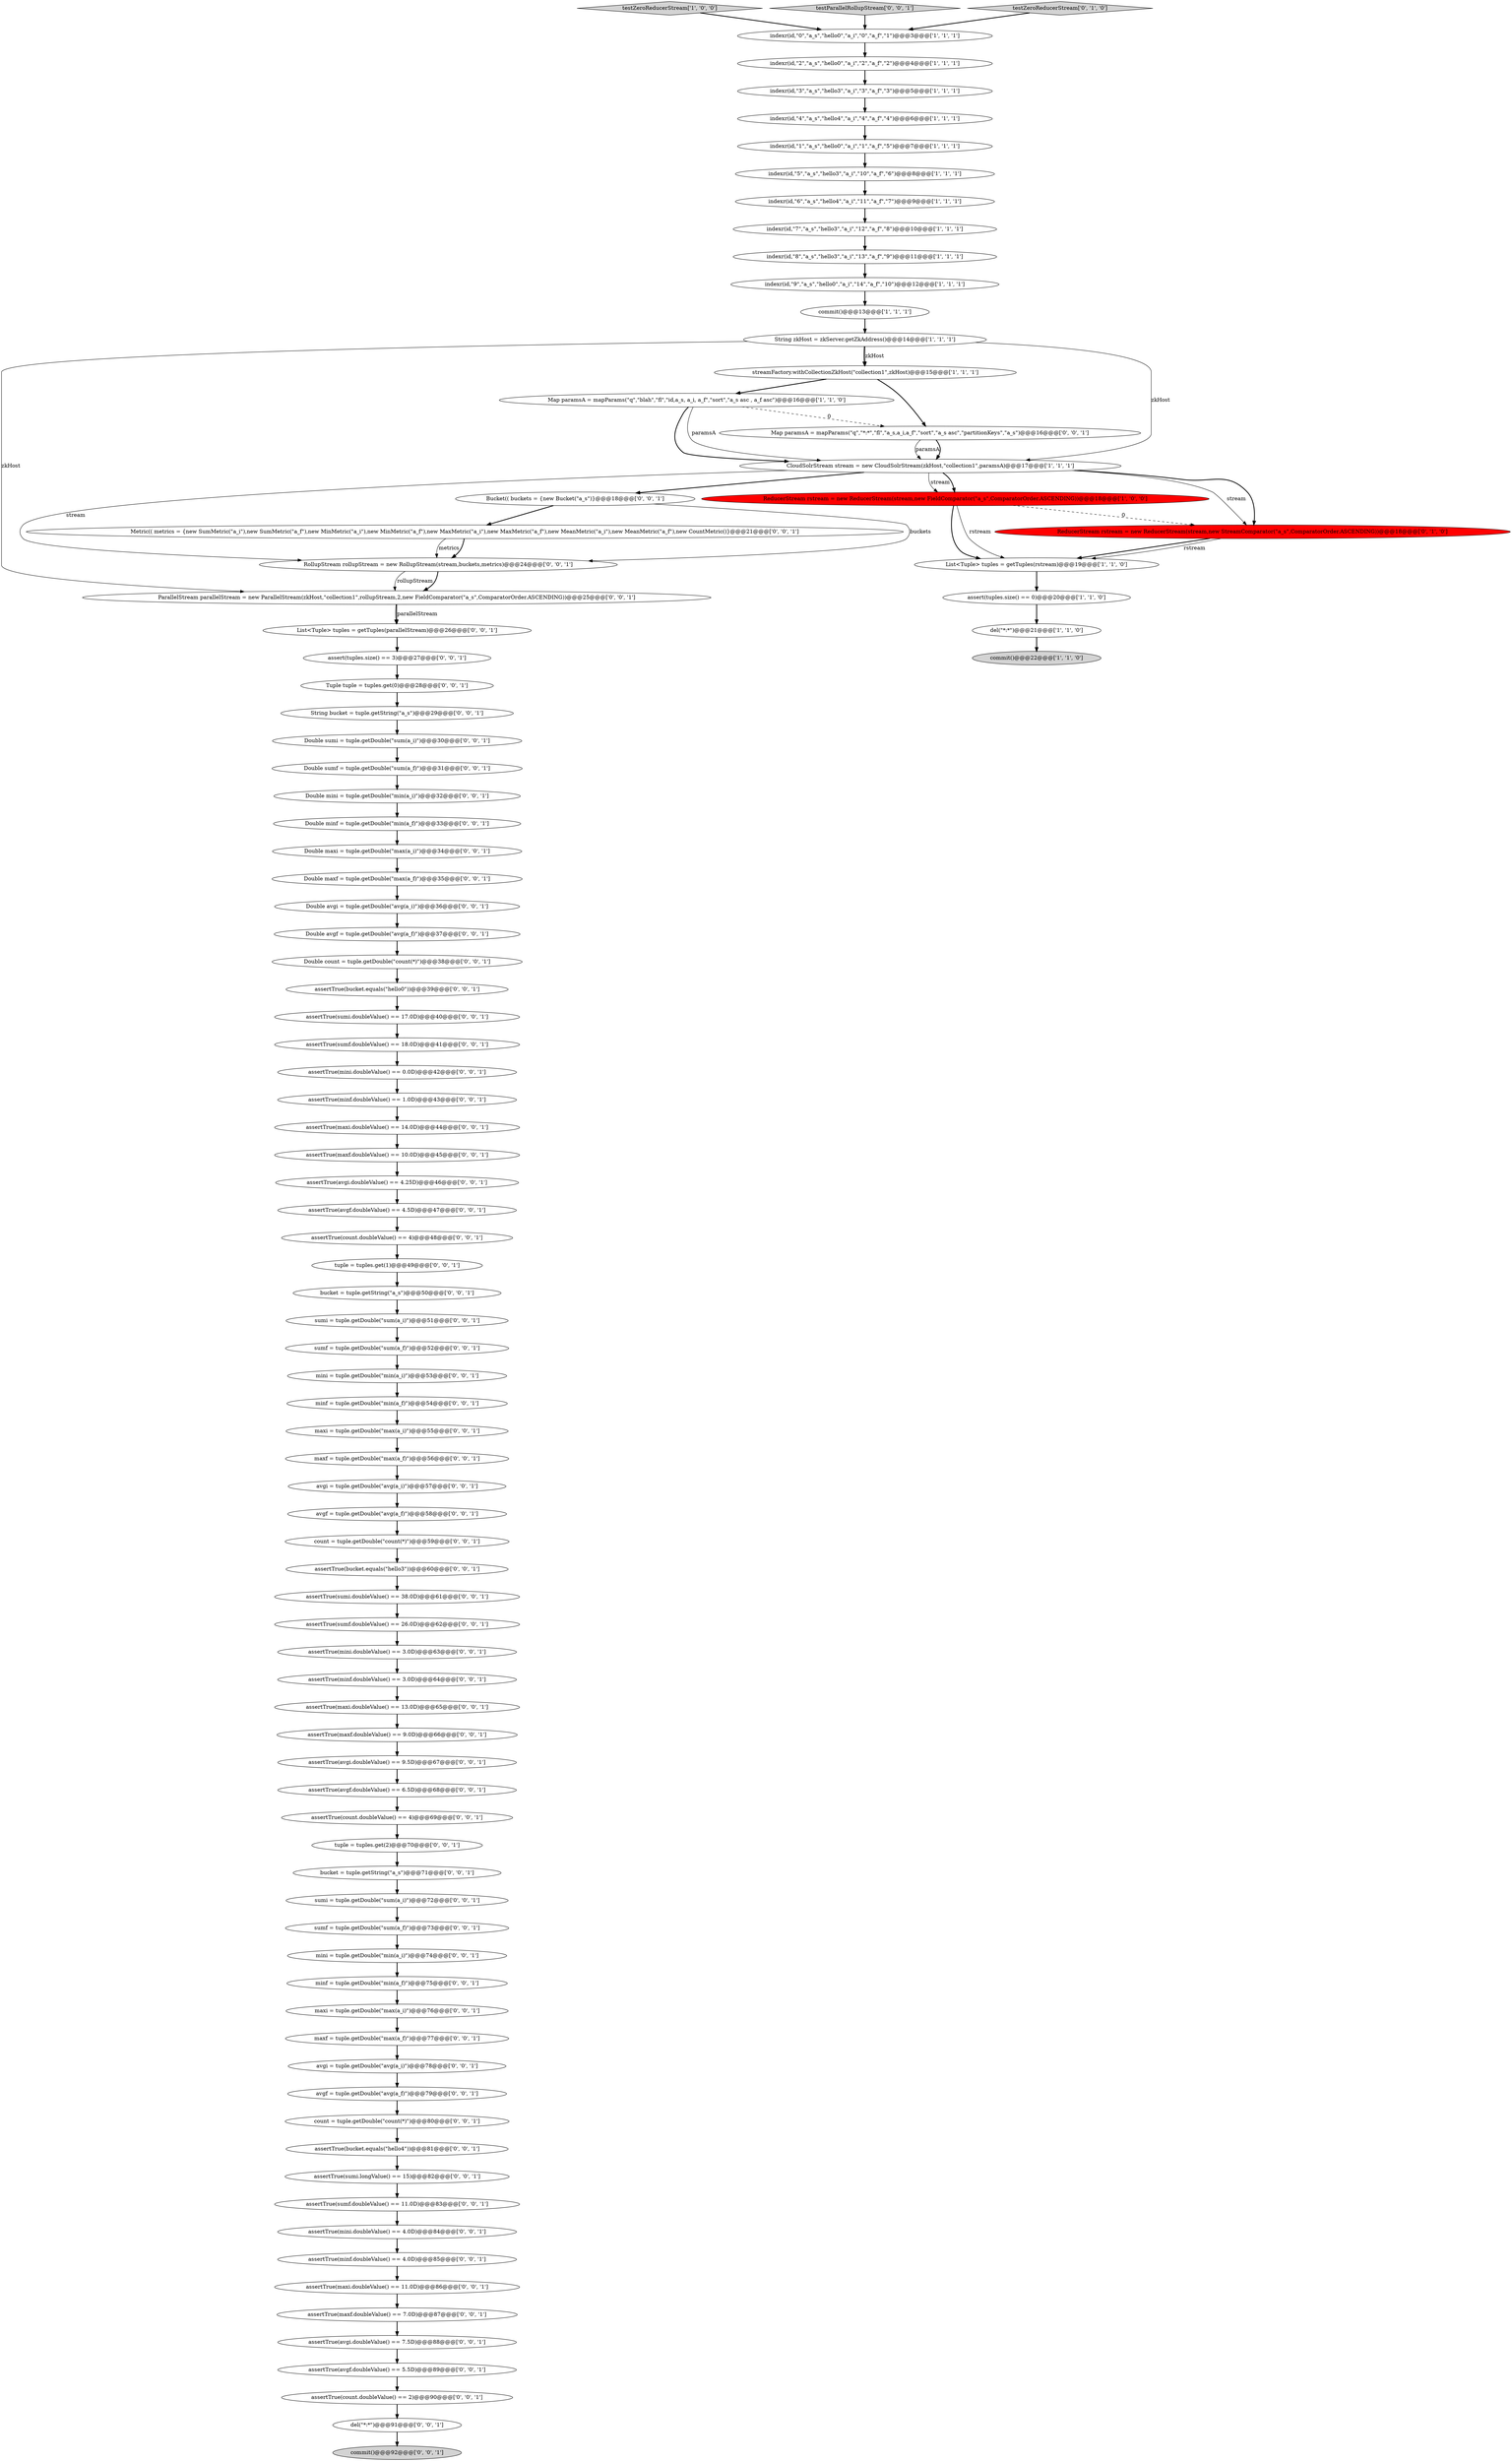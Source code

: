 digraph {
50 [style = filled, label = "Double maxi = tuple.getDouble(\"max(a_i)\")@@@34@@@['0', '0', '1']", fillcolor = white, shape = ellipse image = "AAA0AAABBB3BBB"];
33 [style = filled, label = "String bucket = tuple.getString(\"a_s\")@@@29@@@['0', '0', '1']", fillcolor = white, shape = ellipse image = "AAA0AAABBB3BBB"];
47 [style = filled, label = "tuple = tuples.get(2)@@@70@@@['0', '0', '1']", fillcolor = white, shape = ellipse image = "AAA0AAABBB3BBB"];
1 [style = filled, label = "commit()@@@13@@@['1', '1', '1']", fillcolor = white, shape = ellipse image = "AAA0AAABBB1BBB"];
66 [style = filled, label = "ParallelStream parallelStream = new ParallelStream(zkHost,\"collection1\",rollupStream,2,new FieldComparator(\"a_s\",ComparatorOrder.ASCENDING))@@@25@@@['0', '0', '1']", fillcolor = white, shape = ellipse image = "AAA0AAABBB3BBB"];
26 [style = filled, label = "assertTrue(maxi.doubleValue() == 11.0D)@@@86@@@['0', '0', '1']", fillcolor = white, shape = ellipse image = "AAA0AAABBB3BBB"];
87 [style = filled, label = "commit()@@@92@@@['0', '0', '1']", fillcolor = lightgray, shape = ellipse image = "AAA0AAABBB3BBB"];
45 [style = filled, label = "maxf = tuple.getDouble(\"max(a_f)\")@@@56@@@['0', '0', '1']", fillcolor = white, shape = ellipse image = "AAA0AAABBB3BBB"];
20 [style = filled, label = "indexr(id,\"3\",\"a_s\",\"hello3\",\"a_i\",\"3\",\"a_f\",\"3\")@@@5@@@['1', '1', '1']", fillcolor = white, shape = ellipse image = "AAA0AAABBB1BBB"];
61 [style = filled, label = "maxi = tuple.getDouble(\"max(a_i)\")@@@76@@@['0', '0', '1']", fillcolor = white, shape = ellipse image = "AAA0AAABBB3BBB"];
13 [style = filled, label = "streamFactory.withCollectionZkHost(\"collection1\",zkHost)@@@15@@@['1', '1', '1']", fillcolor = white, shape = ellipse image = "AAA0AAABBB1BBB"];
11 [style = filled, label = "Map paramsA = mapParams(\"q\",\"blah\",\"fl\",\"id,a_s, a_i, a_f\",\"sort\",\"a_s asc , a_f asc\")@@@16@@@['1', '1', '0']", fillcolor = white, shape = ellipse image = "AAA0AAABBB1BBB"];
24 [style = filled, label = "assertTrue(minf.doubleValue() == 4.0D)@@@85@@@['0', '0', '1']", fillcolor = white, shape = ellipse image = "AAA0AAABBB3BBB"];
63 [style = filled, label = "sumf = tuple.getDouble(\"sum(a_f)\")@@@73@@@['0', '0', '1']", fillcolor = white, shape = ellipse image = "AAA0AAABBB3BBB"];
68 [style = filled, label = "Double mini = tuple.getDouble(\"min(a_i)\")@@@32@@@['0', '0', '1']", fillcolor = white, shape = ellipse image = "AAA0AAABBB3BBB"];
39 [style = filled, label = "Double count = tuple.getDouble(\"count(*)\")@@@38@@@['0', '0', '1']", fillcolor = white, shape = ellipse image = "AAA0AAABBB3BBB"];
83 [style = filled, label = "assertTrue(minf.doubleValue() == 3.0D)@@@64@@@['0', '0', '1']", fillcolor = white, shape = ellipse image = "AAA0AAABBB3BBB"];
41 [style = filled, label = "avgf = tuple.getDouble(\"avg(a_f)\")@@@58@@@['0', '0', '1']", fillcolor = white, shape = ellipse image = "AAA0AAABBB3BBB"];
74 [style = filled, label = "bucket = tuple.getString(\"a_s\")@@@71@@@['0', '0', '1']", fillcolor = white, shape = ellipse image = "AAA0AAABBB3BBB"];
18 [style = filled, label = "indexr(id,\"5\",\"a_s\",\"hello3\",\"a_i\",\"10\",\"a_f\",\"6\")@@@8@@@['1', '1', '1']", fillcolor = white, shape = ellipse image = "AAA0AAABBB1BBB"];
37 [style = filled, label = "assertTrue(maxi.doubleValue() == 13.0D)@@@65@@@['0', '0', '1']", fillcolor = white, shape = ellipse image = "AAA0AAABBB3BBB"];
8 [style = filled, label = "List<Tuple> tuples = getTuples(rstream)@@@19@@@['1', '1', '0']", fillcolor = white, shape = ellipse image = "AAA0AAABBB1BBB"];
79 [style = filled, label = "assertTrue(maxf.doubleValue() == 10.0D)@@@45@@@['0', '0', '1']", fillcolor = white, shape = ellipse image = "AAA0AAABBB3BBB"];
28 [style = filled, label = "assertTrue(minf.doubleValue() == 1.0D)@@@43@@@['0', '0', '1']", fillcolor = white, shape = ellipse image = "AAA0AAABBB3BBB"];
55 [style = filled, label = "assertTrue(bucket.equals(\"hello4\"))@@@81@@@['0', '0', '1']", fillcolor = white, shape = ellipse image = "AAA0AAABBB3BBB"];
9 [style = filled, label = "indexr(id,\"0\",\"a_s\",\"hello0\",\"a_i\",\"0\",\"a_f\",\"1\")@@@3@@@['1', '1', '1']", fillcolor = white, shape = ellipse image = "AAA0AAABBB1BBB"];
90 [style = filled, label = "assertTrue(count.doubleValue() == 2)@@@90@@@['0', '0', '1']", fillcolor = white, shape = ellipse image = "AAA0AAABBB3BBB"];
17 [style = filled, label = "assert(tuples.size() == 0)@@@20@@@['1', '1', '0']", fillcolor = white, shape = ellipse image = "AAA0AAABBB1BBB"];
4 [style = filled, label = "testZeroReducerStream['1', '0', '0']", fillcolor = lightgray, shape = diamond image = "AAA0AAABBB1BBB"];
7 [style = filled, label = "indexr(id,\"9\",\"a_s\",\"hello0\",\"a_i\",\"14\",\"a_f\",\"10\")@@@12@@@['1', '1', '1']", fillcolor = white, shape = ellipse image = "AAA0AAABBB1BBB"];
69 [style = filled, label = "assertTrue(maxf.doubleValue() == 7.0D)@@@87@@@['0', '0', '1']", fillcolor = white, shape = ellipse image = "AAA0AAABBB3BBB"];
58 [style = filled, label = "avgi = tuple.getDouble(\"avg(a_i)\")@@@78@@@['0', '0', '1']", fillcolor = white, shape = ellipse image = "AAA0AAABBB3BBB"];
77 [style = filled, label = "assertTrue(mini.doubleValue() == 3.0D)@@@63@@@['0', '0', '1']", fillcolor = white, shape = ellipse image = "AAA0AAABBB3BBB"];
56 [style = filled, label = "del(\"*:*\")@@@91@@@['0', '0', '1']", fillcolor = white, shape = ellipse image = "AAA0AAABBB3BBB"];
6 [style = filled, label = "indexr(id,\"8\",\"a_s\",\"hello3\",\"a_i\",\"13\",\"a_f\",\"9\")@@@11@@@['1', '1', '1']", fillcolor = white, shape = ellipse image = "AAA0AAABBB1BBB"];
86 [style = filled, label = "Double sumi = tuple.getDouble(\"sum(a_i)\")@@@30@@@['0', '0', '1']", fillcolor = white, shape = ellipse image = "AAA0AAABBB3BBB"];
46 [style = filled, label = "assertTrue(avgi.doubleValue() == 4.25D)@@@46@@@['0', '0', '1']", fillcolor = white, shape = ellipse image = "AAA0AAABBB3BBB"];
93 [style = filled, label = "assertTrue(sumi.doubleValue() == 17.0D)@@@40@@@['0', '0', '1']", fillcolor = white, shape = ellipse image = "AAA0AAABBB3BBB"];
84 [style = filled, label = "Tuple tuple = tuples.get(0)@@@28@@@['0', '0', '1']", fillcolor = white, shape = ellipse image = "AAA0AAABBB3BBB"];
31 [style = filled, label = "Map paramsA = mapParams(\"q\",\"*:*\",\"fl\",\"a_s,a_i,a_f\",\"sort\",\"a_s asc\",\"partitionKeys\",\"a_s\")@@@16@@@['0', '0', '1']", fillcolor = white, shape = ellipse image = "AAA0AAABBB3BBB"];
53 [style = filled, label = "avgi = tuple.getDouble(\"avg(a_i)\")@@@57@@@['0', '0', '1']", fillcolor = white, shape = ellipse image = "AAA0AAABBB3BBB"];
57 [style = filled, label = "minf = tuple.getDouble(\"min(a_f)\")@@@75@@@['0', '0', '1']", fillcolor = white, shape = ellipse image = "AAA0AAABBB3BBB"];
2 [style = filled, label = "indexr(id,\"2\",\"a_s\",\"hello0\",\"a_i\",\"2\",\"a_f\",\"2\")@@@4@@@['1', '1', '1']", fillcolor = white, shape = ellipse image = "AAA0AAABBB1BBB"];
10 [style = filled, label = "ReducerStream rstream = new ReducerStream(stream,new FieldComparator(\"a_s\",ComparatorOrder.ASCENDING))@@@18@@@['1', '0', '0']", fillcolor = red, shape = ellipse image = "AAA1AAABBB1BBB"];
44 [style = filled, label = "bucket = tuple.getString(\"a_s\")@@@50@@@['0', '0', '1']", fillcolor = white, shape = ellipse image = "AAA0AAABBB3BBB"];
16 [style = filled, label = "CloudSolrStream stream = new CloudSolrStream(zkHost,\"collection1\",paramsA)@@@17@@@['1', '1', '1']", fillcolor = white, shape = ellipse image = "AAA0AAABBB1BBB"];
40 [style = filled, label = "Double sumf = tuple.getDouble(\"sum(a_f)\")@@@31@@@['0', '0', '1']", fillcolor = white, shape = ellipse image = "AAA0AAABBB3BBB"];
29 [style = filled, label = "Double minf = tuple.getDouble(\"min(a_f)\")@@@33@@@['0', '0', '1']", fillcolor = white, shape = ellipse image = "AAA0AAABBB3BBB"];
54 [style = filled, label = "testParallelRollupStream['0', '0', '1']", fillcolor = lightgray, shape = diamond image = "AAA0AAABBB3BBB"];
19 [style = filled, label = "indexr(id,\"7\",\"a_s\",\"hello3\",\"a_i\",\"12\",\"a_f\",\"8\")@@@10@@@['1', '1', '1']", fillcolor = white, shape = ellipse image = "AAA0AAABBB1BBB"];
71 [style = filled, label = "Metric(( metrics = {new SumMetric(\"a_i\"),new SumMetric(\"a_f\"),new MinMetric(\"a_i\"),new MinMetric(\"a_f\"),new MaxMetric(\"a_i\"),new MaxMetric(\"a_f\"),new MeanMetric(\"a_i\"),new MeanMetric(\"a_f\"),new CountMetric()}@@@21@@@['0', '0', '1']", fillcolor = white, shape = ellipse image = "AAA0AAABBB3BBB"];
88 [style = filled, label = "sumi = tuple.getDouble(\"sum(a_i)\")@@@51@@@['0', '0', '1']", fillcolor = white, shape = ellipse image = "AAA0AAABBB3BBB"];
49 [style = filled, label = "assertTrue(avgf.doubleValue() == 5.5D)@@@89@@@['0', '0', '1']", fillcolor = white, shape = ellipse image = "AAA0AAABBB3BBB"];
0 [style = filled, label = "String zkHost = zkServer.getZkAddress()@@@14@@@['1', '1', '1']", fillcolor = white, shape = ellipse image = "AAA0AAABBB1BBB"];
92 [style = filled, label = "assert(tuples.size() == 3)@@@27@@@['0', '0', '1']", fillcolor = white, shape = ellipse image = "AAA0AAABBB3BBB"];
62 [style = filled, label = "assertTrue(sumi.longValue() == 15)@@@82@@@['0', '0', '1']", fillcolor = white, shape = ellipse image = "AAA0AAABBB3BBB"];
60 [style = filled, label = "assertTrue(count.doubleValue() == 4)@@@69@@@['0', '0', '1']", fillcolor = white, shape = ellipse image = "AAA0AAABBB3BBB"];
43 [style = filled, label = "assertTrue(avgi.doubleValue() == 7.5D)@@@88@@@['0', '0', '1']", fillcolor = white, shape = ellipse image = "AAA0AAABBB3BBB"];
59 [style = filled, label = "count = tuple.getDouble(\"count(*)\")@@@59@@@['0', '0', '1']", fillcolor = white, shape = ellipse image = "AAA0AAABBB3BBB"];
12 [style = filled, label = "indexr(id,\"4\",\"a_s\",\"hello4\",\"a_i\",\"4\",\"a_f\",\"4\")@@@6@@@['1', '1', '1']", fillcolor = white, shape = ellipse image = "AAA0AAABBB1BBB"];
32 [style = filled, label = "minf = tuple.getDouble(\"min(a_f)\")@@@54@@@['0', '0', '1']", fillcolor = white, shape = ellipse image = "AAA0AAABBB3BBB"];
95 [style = filled, label = "Double avgi = tuple.getDouble(\"avg(a_i)\")@@@36@@@['0', '0', '1']", fillcolor = white, shape = ellipse image = "AAA0AAABBB3BBB"];
23 [style = filled, label = "sumf = tuple.getDouble(\"sum(a_f)\")@@@52@@@['0', '0', '1']", fillcolor = white, shape = ellipse image = "AAA0AAABBB3BBB"];
21 [style = filled, label = "ReducerStream rstream = new ReducerStream(stream,new StreamComparator(\"a_s\",ComparatorOrder.ASCENDING))@@@18@@@['0', '1', '0']", fillcolor = red, shape = ellipse image = "AAA1AAABBB2BBB"];
81 [style = filled, label = "assertTrue(maxi.doubleValue() == 14.0D)@@@44@@@['0', '0', '1']", fillcolor = white, shape = ellipse image = "AAA0AAABBB3BBB"];
82 [style = filled, label = "assertTrue(avgi.doubleValue() == 9.5D)@@@67@@@['0', '0', '1']", fillcolor = white, shape = ellipse image = "AAA0AAABBB3BBB"];
67 [style = filled, label = "count = tuple.getDouble(\"count(*)\")@@@80@@@['0', '0', '1']", fillcolor = white, shape = ellipse image = "AAA0AAABBB3BBB"];
27 [style = filled, label = "maxf = tuple.getDouble(\"max(a_f)\")@@@77@@@['0', '0', '1']", fillcolor = white, shape = ellipse image = "AAA0AAABBB3BBB"];
73 [style = filled, label = "assertTrue(bucket.equals(\"hello3\"))@@@60@@@['0', '0', '1']", fillcolor = white, shape = ellipse image = "AAA0AAABBB3BBB"];
52 [style = filled, label = "assertTrue(count.doubleValue() == 4)@@@48@@@['0', '0', '1']", fillcolor = white, shape = ellipse image = "AAA0AAABBB3BBB"];
64 [style = filled, label = "maxi = tuple.getDouble(\"max(a_i)\")@@@55@@@['0', '0', '1']", fillcolor = white, shape = ellipse image = "AAA0AAABBB3BBB"];
30 [style = filled, label = "assertTrue(avgf.doubleValue() == 6.5D)@@@68@@@['0', '0', '1']", fillcolor = white, shape = ellipse image = "AAA0AAABBB3BBB"];
5 [style = filled, label = "indexr(id,\"1\",\"a_s\",\"hello0\",\"a_i\",\"1\",\"a_f\",\"5\")@@@7@@@['1', '1', '1']", fillcolor = white, shape = ellipse image = "AAA0AAABBB1BBB"];
80 [style = filled, label = "RollupStream rollupStream = new RollupStream(stream,buckets,metrics)@@@24@@@['0', '0', '1']", fillcolor = white, shape = ellipse image = "AAA0AAABBB3BBB"];
89 [style = filled, label = "assertTrue(sumf.doubleValue() == 26.0D)@@@62@@@['0', '0', '1']", fillcolor = white, shape = ellipse image = "AAA0AAABBB3BBB"];
3 [style = filled, label = "commit()@@@22@@@['1', '1', '0']", fillcolor = lightgray, shape = ellipse image = "AAA0AAABBB1BBB"];
34 [style = filled, label = "assertTrue(mini.doubleValue() == 4.0D)@@@84@@@['0', '0', '1']", fillcolor = white, shape = ellipse image = "AAA0AAABBB3BBB"];
14 [style = filled, label = "del(\"*:*\")@@@21@@@['1', '1', '0']", fillcolor = white, shape = ellipse image = "AAA0AAABBB1BBB"];
78 [style = filled, label = "assertTrue(bucket.equals(\"hello0\"))@@@39@@@['0', '0', '1']", fillcolor = white, shape = ellipse image = "AAA0AAABBB3BBB"];
35 [style = filled, label = "mini = tuple.getDouble(\"min(a_i)\")@@@53@@@['0', '0', '1']", fillcolor = white, shape = ellipse image = "AAA0AAABBB3BBB"];
51 [style = filled, label = "sumi = tuple.getDouble(\"sum(a_i)\")@@@72@@@['0', '0', '1']", fillcolor = white, shape = ellipse image = "AAA0AAABBB3BBB"];
76 [style = filled, label = "Double maxf = tuple.getDouble(\"max(a_f)\")@@@35@@@['0', '0', '1']", fillcolor = white, shape = ellipse image = "AAA0AAABBB3BBB"];
48 [style = filled, label = "tuple = tuples.get(1)@@@49@@@['0', '0', '1']", fillcolor = white, shape = ellipse image = "AAA0AAABBB3BBB"];
70 [style = filled, label = "List<Tuple> tuples = getTuples(parallelStream)@@@26@@@['0', '0', '1']", fillcolor = white, shape = ellipse image = "AAA0AAABBB3BBB"];
72 [style = filled, label = "assertTrue(sumf.doubleValue() == 18.0D)@@@41@@@['0', '0', '1']", fillcolor = white, shape = ellipse image = "AAA0AAABBB3BBB"];
25 [style = filled, label = "assertTrue(sumi.doubleValue() == 38.0D)@@@61@@@['0', '0', '1']", fillcolor = white, shape = ellipse image = "AAA0AAABBB3BBB"];
75 [style = filled, label = "assertTrue(maxf.doubleValue() == 9.0D)@@@66@@@['0', '0', '1']", fillcolor = white, shape = ellipse image = "AAA0AAABBB3BBB"];
91 [style = filled, label = "assertTrue(avgf.doubleValue() == 4.5D)@@@47@@@['0', '0', '1']", fillcolor = white, shape = ellipse image = "AAA0AAABBB3BBB"];
65 [style = filled, label = "Double avgf = tuple.getDouble(\"avg(a_f)\")@@@37@@@['0', '0', '1']", fillcolor = white, shape = ellipse image = "AAA0AAABBB3BBB"];
22 [style = filled, label = "testZeroReducerStream['0', '1', '0']", fillcolor = lightgray, shape = diamond image = "AAA0AAABBB2BBB"];
85 [style = filled, label = "assertTrue(sumf.doubleValue() == 11.0D)@@@83@@@['0', '0', '1']", fillcolor = white, shape = ellipse image = "AAA0AAABBB3BBB"];
94 [style = filled, label = "mini = tuple.getDouble(\"min(a_i)\")@@@74@@@['0', '0', '1']", fillcolor = white, shape = ellipse image = "AAA0AAABBB3BBB"];
36 [style = filled, label = "Bucket(( buckets = {new Bucket(\"a_s\")}@@@18@@@['0', '0', '1']", fillcolor = white, shape = ellipse image = "AAA0AAABBB3BBB"];
42 [style = filled, label = "avgf = tuple.getDouble(\"avg(a_f)\")@@@79@@@['0', '0', '1']", fillcolor = white, shape = ellipse image = "AAA0AAABBB3BBB"];
38 [style = filled, label = "assertTrue(mini.doubleValue() == 0.0D)@@@42@@@['0', '0', '1']", fillcolor = white, shape = ellipse image = "AAA0AAABBB3BBB"];
15 [style = filled, label = "indexr(id,\"6\",\"a_s\",\"hello4\",\"a_i\",\"11\",\"a_f\",\"7\")@@@9@@@['1', '1', '1']", fillcolor = white, shape = ellipse image = "AAA0AAABBB1BBB"];
14->3 [style = bold, label=""];
12->5 [style = bold, label=""];
0->13 [style = bold, label=""];
80->66 [style = solid, label="rollupStream"];
85->34 [style = bold, label=""];
55->62 [style = bold, label=""];
84->33 [style = bold, label=""];
28->81 [style = bold, label=""];
21->8 [style = bold, label=""];
78->93 [style = bold, label=""];
27->58 [style = bold, label=""];
95->65 [style = bold, label=""];
74->51 [style = bold, label=""];
60->47 [style = bold, label=""];
34->24 [style = bold, label=""];
47->74 [style = bold, label=""];
10->8 [style = bold, label=""];
17->14 [style = bold, label=""];
81->79 [style = bold, label=""];
53->41 [style = bold, label=""];
62->85 [style = bold, label=""];
42->67 [style = bold, label=""];
13->31 [style = bold, label=""];
79->46 [style = bold, label=""];
21->8 [style = solid, label="rstream"];
37->75 [style = bold, label=""];
0->13 [style = solid, label="zkHost"];
11->16 [style = bold, label=""];
2->20 [style = bold, label=""];
7->1 [style = bold, label=""];
36->71 [style = bold, label=""];
57->61 [style = bold, label=""];
9->2 [style = bold, label=""];
38->28 [style = bold, label=""];
59->73 [style = bold, label=""];
72->38 [style = bold, label=""];
22->9 [style = bold, label=""];
18->15 [style = bold, label=""];
1->0 [style = bold, label=""];
48->44 [style = bold, label=""];
19->6 [style = bold, label=""];
13->11 [style = bold, label=""];
41->59 [style = bold, label=""];
0->66 [style = solid, label="zkHost"];
23->35 [style = bold, label=""];
8->17 [style = bold, label=""];
80->66 [style = bold, label=""];
64->45 [style = bold, label=""];
83->37 [style = bold, label=""];
70->92 [style = bold, label=""];
65->39 [style = bold, label=""];
52->48 [style = bold, label=""];
16->80 [style = solid, label="stream"];
31->16 [style = solid, label="paramsA"];
76->95 [style = bold, label=""];
10->8 [style = solid, label="rstream"];
58->42 [style = bold, label=""];
61->27 [style = bold, label=""];
92->84 [style = bold, label=""];
68->29 [style = bold, label=""];
6->7 [style = bold, label=""];
75->82 [style = bold, label=""];
32->64 [style = bold, label=""];
51->63 [style = bold, label=""];
69->43 [style = bold, label=""];
4->9 [style = bold, label=""];
16->36 [style = bold, label=""];
66->70 [style = bold, label=""];
11->16 [style = solid, label="paramsA"];
35->32 [style = bold, label=""];
5->18 [style = bold, label=""];
45->53 [style = bold, label=""];
33->86 [style = bold, label=""];
16->10 [style = solid, label="stream"];
15->19 [style = bold, label=""];
86->40 [style = bold, label=""];
36->80 [style = solid, label="buckets"];
71->80 [style = solid, label="metrics"];
0->16 [style = solid, label="zkHost"];
24->26 [style = bold, label=""];
16->21 [style = solid, label="stream"];
71->80 [style = bold, label=""];
66->70 [style = solid, label="parallelStream"];
11->31 [style = dashed, label="0"];
29->50 [style = bold, label=""];
49->90 [style = bold, label=""];
40->68 [style = bold, label=""];
73->25 [style = bold, label=""];
77->83 [style = bold, label=""];
89->77 [style = bold, label=""];
94->57 [style = bold, label=""];
91->52 [style = bold, label=""];
88->23 [style = bold, label=""];
26->69 [style = bold, label=""];
10->21 [style = dashed, label="0"];
16->10 [style = bold, label=""];
31->16 [style = bold, label=""];
46->91 [style = bold, label=""];
44->88 [style = bold, label=""];
63->94 [style = bold, label=""];
50->76 [style = bold, label=""];
82->30 [style = bold, label=""];
93->72 [style = bold, label=""];
67->55 [style = bold, label=""];
39->78 [style = bold, label=""];
16->21 [style = bold, label=""];
54->9 [style = bold, label=""];
20->12 [style = bold, label=""];
43->49 [style = bold, label=""];
25->89 [style = bold, label=""];
90->56 [style = bold, label=""];
56->87 [style = bold, label=""];
30->60 [style = bold, label=""];
}
